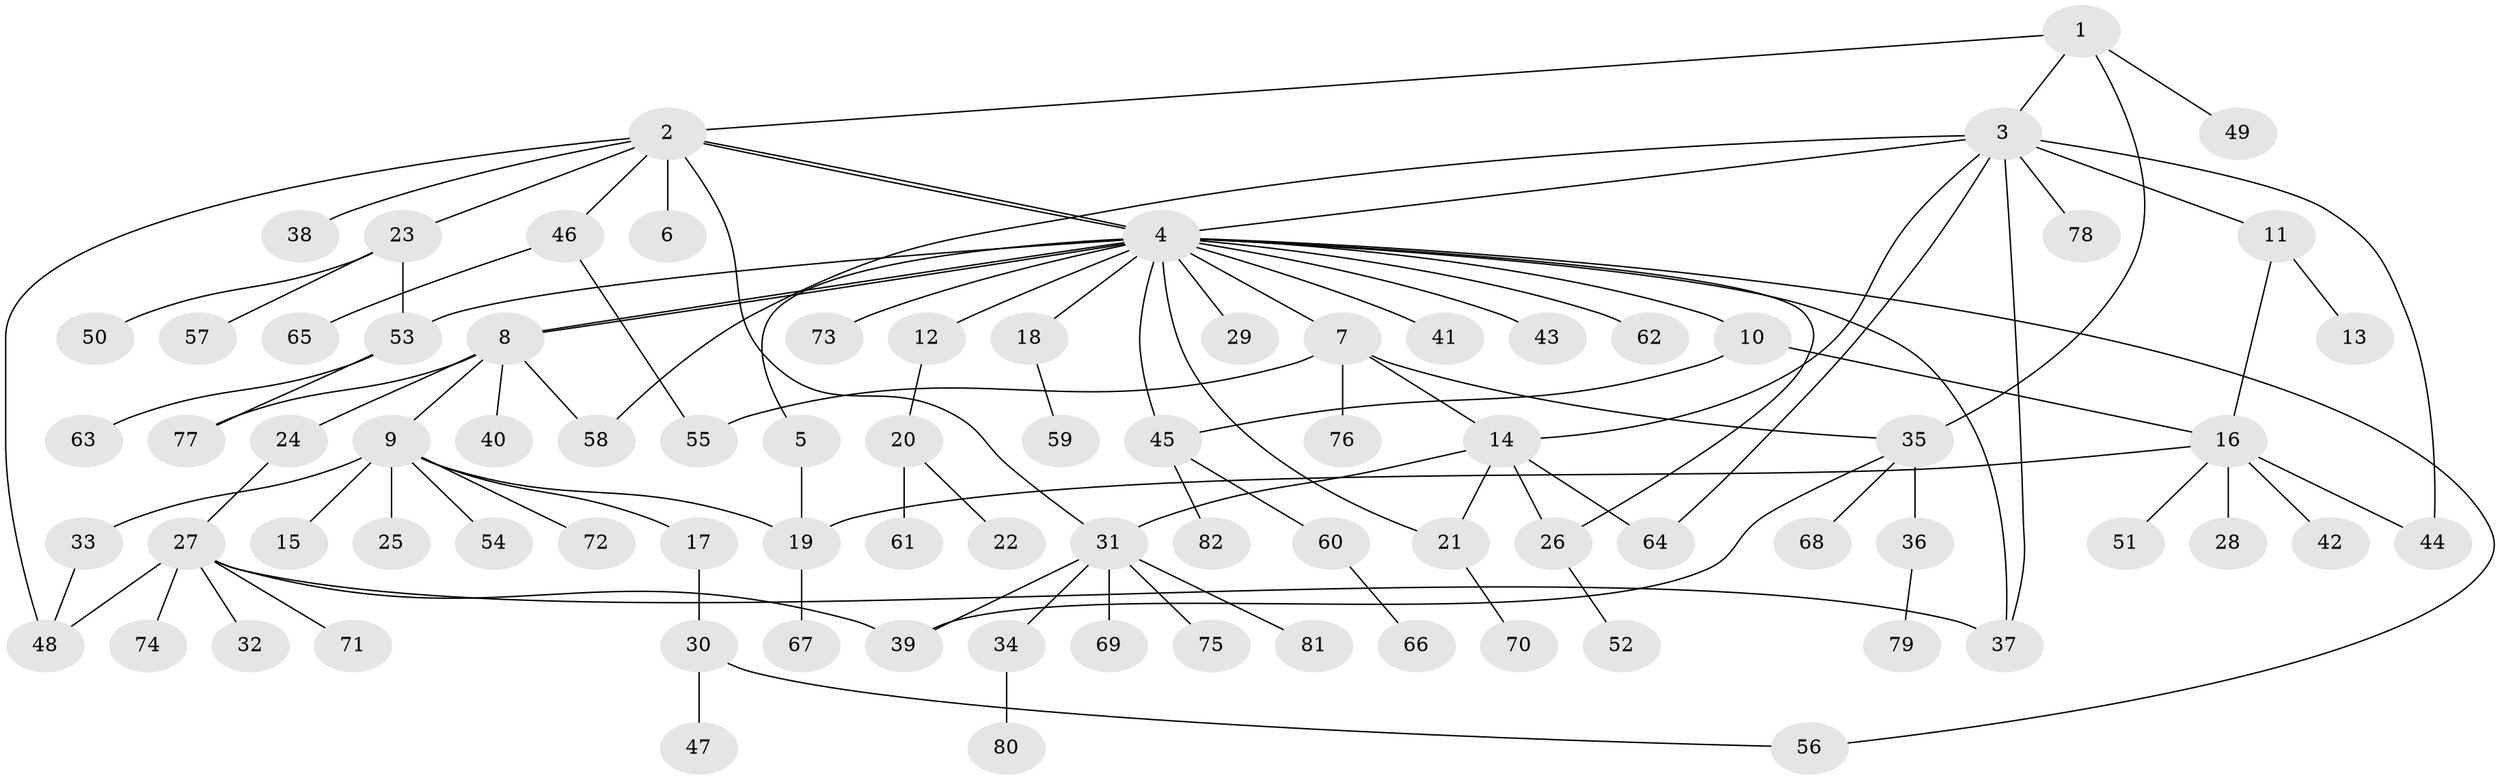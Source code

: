 // coarse degree distribution, {1: 0.38461538461538464, 5: 0.19230769230769232, 12: 0.038461538461538464, 2: 0.11538461538461539, 3: 0.11538461538461539, 4: 0.07692307692307693, 6: 0.07692307692307693}
// Generated by graph-tools (version 1.1) at 2025/36/03/04/25 23:36:45]
// undirected, 82 vertices, 106 edges
graph export_dot {
  node [color=gray90,style=filled];
  1;
  2;
  3;
  4;
  5;
  6;
  7;
  8;
  9;
  10;
  11;
  12;
  13;
  14;
  15;
  16;
  17;
  18;
  19;
  20;
  21;
  22;
  23;
  24;
  25;
  26;
  27;
  28;
  29;
  30;
  31;
  32;
  33;
  34;
  35;
  36;
  37;
  38;
  39;
  40;
  41;
  42;
  43;
  44;
  45;
  46;
  47;
  48;
  49;
  50;
  51;
  52;
  53;
  54;
  55;
  56;
  57;
  58;
  59;
  60;
  61;
  62;
  63;
  64;
  65;
  66;
  67;
  68;
  69;
  70;
  71;
  72;
  73;
  74;
  75;
  76;
  77;
  78;
  79;
  80;
  81;
  82;
  1 -- 2;
  1 -- 3;
  1 -- 35;
  1 -- 49;
  2 -- 4;
  2 -- 4;
  2 -- 6;
  2 -- 23;
  2 -- 31;
  2 -- 38;
  2 -- 46;
  2 -- 48;
  3 -- 4;
  3 -- 11;
  3 -- 14;
  3 -- 37;
  3 -- 44;
  3 -- 58;
  3 -- 64;
  3 -- 78;
  4 -- 5;
  4 -- 7;
  4 -- 8;
  4 -- 8;
  4 -- 10;
  4 -- 12;
  4 -- 18;
  4 -- 21;
  4 -- 26;
  4 -- 29;
  4 -- 37;
  4 -- 41;
  4 -- 43;
  4 -- 45;
  4 -- 53;
  4 -- 56;
  4 -- 62;
  4 -- 73;
  5 -- 19;
  7 -- 14;
  7 -- 35;
  7 -- 55;
  7 -- 76;
  8 -- 9;
  8 -- 24;
  8 -- 40;
  8 -- 58;
  8 -- 77;
  9 -- 15;
  9 -- 17;
  9 -- 19;
  9 -- 25;
  9 -- 33;
  9 -- 54;
  9 -- 72;
  10 -- 16;
  10 -- 45;
  11 -- 13;
  11 -- 16;
  12 -- 20;
  14 -- 21;
  14 -- 26;
  14 -- 31;
  14 -- 64;
  16 -- 19;
  16 -- 28;
  16 -- 42;
  16 -- 44;
  16 -- 51;
  17 -- 30;
  18 -- 59;
  19 -- 67;
  20 -- 22;
  20 -- 61;
  21 -- 70;
  23 -- 50;
  23 -- 53;
  23 -- 57;
  24 -- 27;
  26 -- 52;
  27 -- 32;
  27 -- 37;
  27 -- 39;
  27 -- 48;
  27 -- 71;
  27 -- 74;
  30 -- 47;
  30 -- 56;
  31 -- 34;
  31 -- 39;
  31 -- 69;
  31 -- 75;
  31 -- 81;
  33 -- 48;
  34 -- 80;
  35 -- 36;
  35 -- 39;
  35 -- 68;
  36 -- 79;
  45 -- 60;
  45 -- 82;
  46 -- 55;
  46 -- 65;
  53 -- 63;
  53 -- 77;
  60 -- 66;
}
